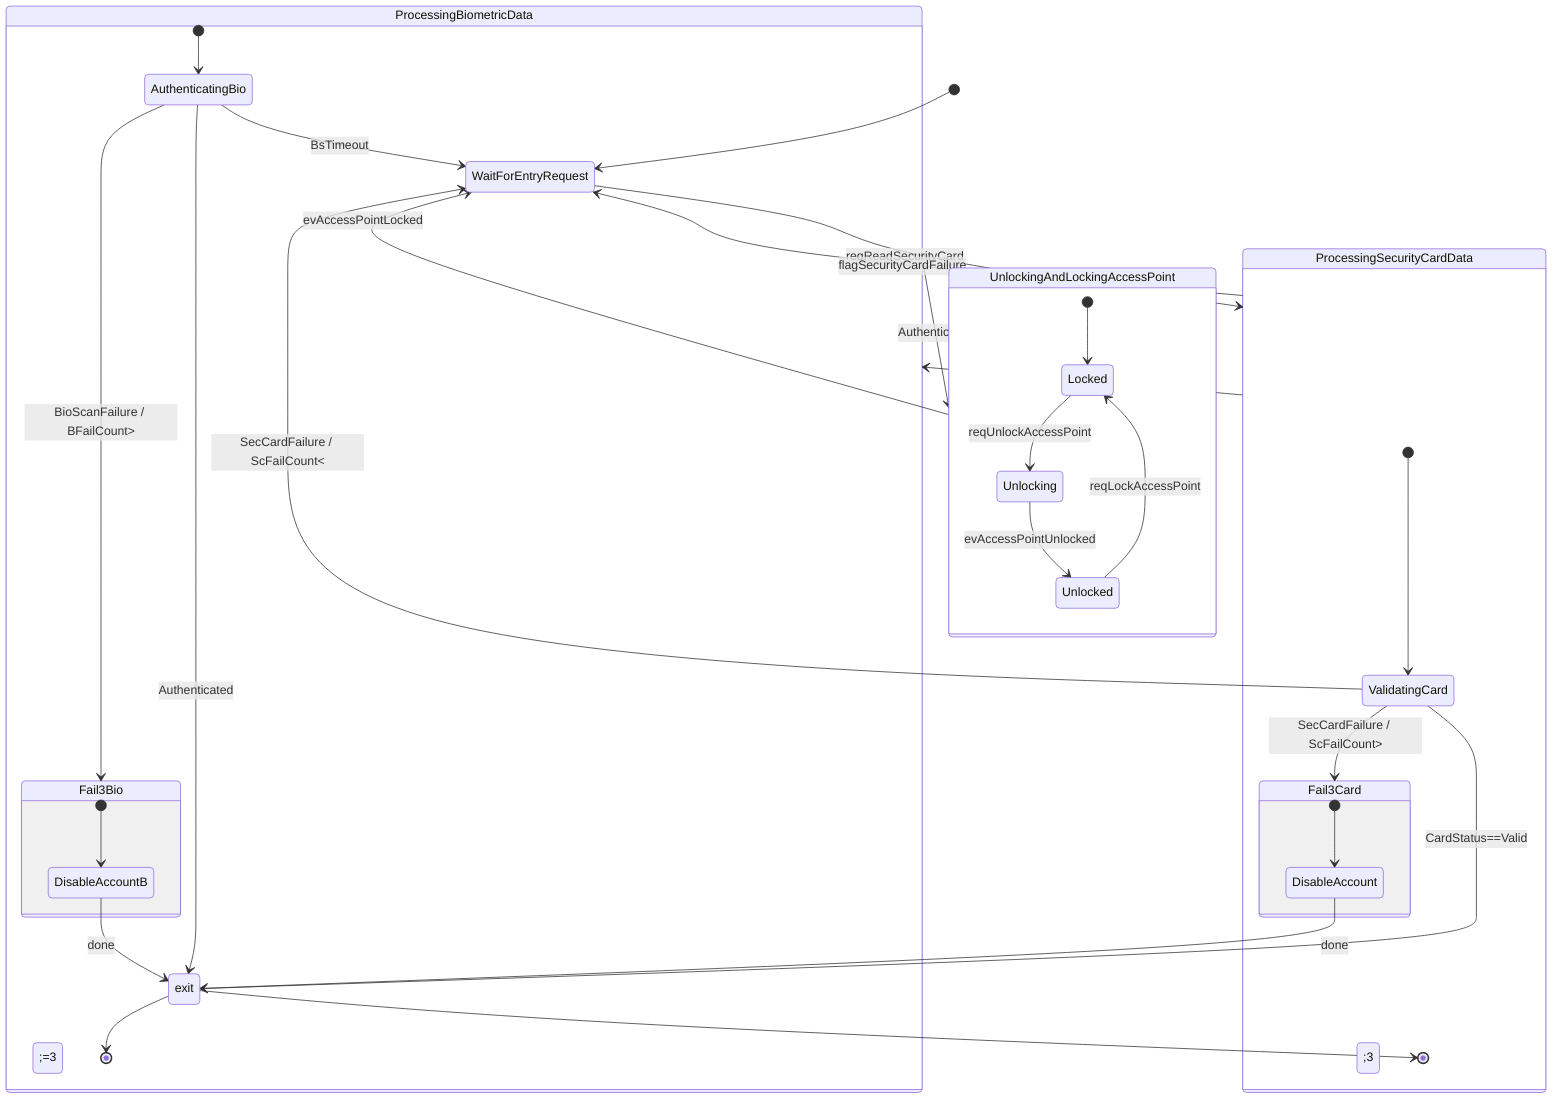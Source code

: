 stateDiagram-v2
    %% ───────── Top-level flow ─────────
    [*] --> WaitForEntryRequest

    WaitForEntryRequest --> ProcSecCard : reqReadSecurityCard
    ProcSecCard --> WaitForEntryRequest : flagSecurityCardFailure
    ProcSecCard --> ProcBioData        : CardStatus==Valid
    ProcBioData  --> UnlockLockAP      : Authenticated
    UnlockLockAP --> WaitForEntryRequest : evAccessPointLocked

    %% ───────── Composite ① ─────────
    state "ProcessingSecurityCardData" as ProcSecCard {
        [*] --> ValidatingCard
        ValidatingCard --> WaitForEntryRequest : SecCardFailure / ScFailCount&lt;3
        ValidatingCard --> Fail3Card           : SecCardFailure / ScFailCount&gt;=3
        ValidatingCard --> exit                : CardStatus==Valid

        state Fail3Card {
            [*] --> DisableAccount
            DisableAccount --> exit : done
        }
        exit --> [*]
    }

    %% ───────── Composite ② ─────────
    state "ProcessingBiometricData" as ProcBioData {
        [*] --> AuthenticatingBio
        AuthenticatingBio --> WaitForEntryRequest : BsTimeout
        AuthenticatingBio --> Fail3Bio           : BioScanFailure / BFailCount&gt;=3
        AuthenticatingBio --> exit               : Authenticated

        state Fail3Bio {
            [*] --> DisableAccountB
            DisableAccountB --> exit : done
        }
        exit --> [*]
    }

    %% ───────── Composite ③ ─────────
    state "UnlockingAndLockingAccessPoint" as UnlockLockAP {
        [*] --> Locked
        Locked --> Unlocking : reqUnlockAccessPoint
        Unlocking --> Unlocked : evAccessPointUnlocked
        Unlocked --> Locked : reqLockAccessPoint
    }